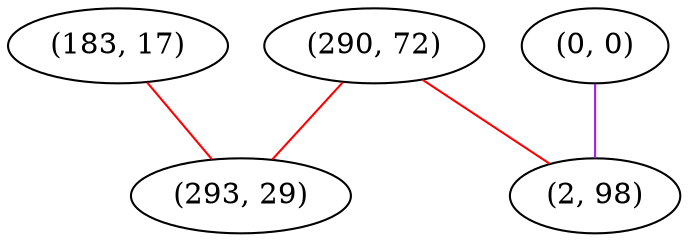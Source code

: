 graph "" {
"(290, 72)";
"(183, 17)";
"(293, 29)";
"(0, 0)";
"(2, 98)";
"(290, 72)" -- "(293, 29)"  [color=red, key=0, weight=1];
"(290, 72)" -- "(2, 98)"  [color=red, key=0, weight=1];
"(183, 17)" -- "(293, 29)"  [color=red, key=0, weight=1];
"(0, 0)" -- "(2, 98)"  [color=purple, key=0, weight=4];
}
